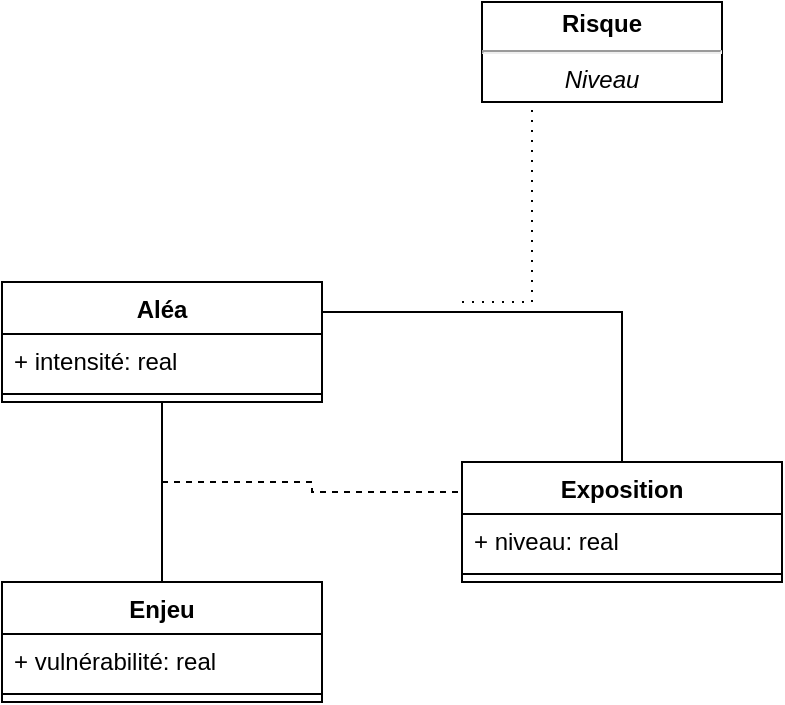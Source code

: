 <mxfile version="17.4.6" type="github">
  <diagram name="Page-1" id="c4acf3e9-155e-7222-9cf6-157b1a14988f">
    <mxGraphModel dx="982" dy="552" grid="1" gridSize="10" guides="1" tooltips="1" connect="1" arrows="1" fold="1" page="1" pageScale="1" pageWidth="850" pageHeight="1100" background="none" math="0" shadow="0">
      <root>
        <mxCell id="0" />
        <mxCell id="1" parent="0" />
        <mxCell id="nl0Q61CbJ2_-cDCeFUhB-5" value="Exposition" style="swimlane;fontStyle=1;align=center;verticalAlign=top;childLayout=stackLayout;horizontal=1;startSize=26;horizontalStack=0;resizeParent=1;resizeParentMax=0;resizeLast=0;collapsible=1;marginBottom=0;" parent="1" vertex="1">
          <mxGeometry x="320" y="370" width="160" height="60" as="geometry">
            <mxRectangle x="600" y="310" width="90" height="26" as="alternateBounds" />
          </mxGeometry>
        </mxCell>
        <mxCell id="nl0Q61CbJ2_-cDCeFUhB-6" value="+ niveau: real" style="text;strokeColor=none;fillColor=none;align=left;verticalAlign=top;spacingLeft=4;spacingRight=4;overflow=hidden;rotatable=0;points=[[0,0.5],[1,0.5]];portConstraint=eastwest;" parent="nl0Q61CbJ2_-cDCeFUhB-5" vertex="1">
          <mxGeometry y="26" width="160" height="26" as="geometry" />
        </mxCell>
        <mxCell id="nl0Q61CbJ2_-cDCeFUhB-7" value="" style="line;strokeWidth=1;fillColor=none;align=left;verticalAlign=middle;spacingTop=-1;spacingLeft=3;spacingRight=3;rotatable=0;labelPosition=right;points=[];portConstraint=eastwest;" parent="nl0Q61CbJ2_-cDCeFUhB-5" vertex="1">
          <mxGeometry y="52" width="160" height="8" as="geometry" />
        </mxCell>
        <mxCell id="nl0Q61CbJ2_-cDCeFUhB-21" value="Enjeu" style="swimlane;fontStyle=1;align=center;verticalAlign=top;childLayout=stackLayout;horizontal=1;startSize=26;horizontalStack=0;resizeParent=1;resizeParentMax=0;resizeLast=0;collapsible=1;marginBottom=0;" parent="1" vertex="1">
          <mxGeometry x="90" y="430" width="160" height="60" as="geometry" />
        </mxCell>
        <mxCell id="nl0Q61CbJ2_-cDCeFUhB-22" value="+ vulnérabilité: real" style="text;strokeColor=none;fillColor=none;align=left;verticalAlign=top;spacingLeft=4;spacingRight=4;overflow=hidden;rotatable=0;points=[[0,0.5],[1,0.5]];portConstraint=eastwest;" parent="nl0Q61CbJ2_-cDCeFUhB-21" vertex="1">
          <mxGeometry y="26" width="160" height="26" as="geometry" />
        </mxCell>
        <mxCell id="nl0Q61CbJ2_-cDCeFUhB-23" value="" style="line;strokeWidth=1;fillColor=none;align=left;verticalAlign=middle;spacingTop=-1;spacingLeft=3;spacingRight=3;rotatable=0;labelPosition=right;points=[];portConstraint=eastwest;" parent="nl0Q61CbJ2_-cDCeFUhB-21" vertex="1">
          <mxGeometry y="52" width="160" height="8" as="geometry" />
        </mxCell>
        <mxCell id="nl0Q61CbJ2_-cDCeFUhB-25" value="" style="edgeStyle=elbowEdgeStyle;html=1;endArrow=none;elbow=vertical;rounded=0;exitX=0.5;exitY=0;exitDx=0;exitDy=0;entryX=0.5;entryY=1;entryDx=0;entryDy=0;" parent="1" source="nl0Q61CbJ2_-cDCeFUhB-21" target="nl0Q61CbJ2_-cDCeFUhB-1" edge="1">
          <mxGeometry width="100" height="75" relative="1" as="geometry">
            <mxPoint x="370" y="395" as="sourcePoint" />
            <mxPoint x="170" y="392" as="targetPoint" />
          </mxGeometry>
        </mxCell>
        <mxCell id="nl0Q61CbJ2_-cDCeFUhB-26" value="" style="edgeStyle=elbowEdgeStyle;fontSize=12;html=1;endFill=0;startFill=0;endSize=6;startSize=6;dashed=1;endArrow=none;startArrow=none;rounded=0;entryX=0;entryY=0.25;entryDx=0;entryDy=0;" parent="1" target="nl0Q61CbJ2_-cDCeFUhB-5" edge="1">
          <mxGeometry width="160" relative="1" as="geometry">
            <mxPoint x="170" y="380" as="sourcePoint" />
            <mxPoint x="500" y="350" as="targetPoint" />
          </mxGeometry>
        </mxCell>
        <mxCell id="nl0Q61CbJ2_-cDCeFUhB-83" style="edgeStyle=elbowEdgeStyle;rounded=0;orthogonalLoop=1;jettySize=auto;html=1;exitX=1;exitY=0.25;exitDx=0;exitDy=0;entryX=0.5;entryY=0;entryDx=0;entryDy=0;endArrow=none;endFill=0;" parent="1" source="nl0Q61CbJ2_-cDCeFUhB-1" target="nl0Q61CbJ2_-cDCeFUhB-5" edge="1">
          <mxGeometry relative="1" as="geometry">
            <Array as="points">
              <mxPoint x="400" y="290" />
              <mxPoint x="400" y="340" />
            </Array>
          </mxGeometry>
        </mxCell>
        <mxCell id="nl0Q61CbJ2_-cDCeFUhB-1" value="Aléa" style="swimlane;fontStyle=1;align=center;verticalAlign=top;childLayout=stackLayout;horizontal=1;startSize=26;horizontalStack=0;resizeParent=1;resizeParentMax=0;resizeLast=0;collapsible=1;marginBottom=0;" parent="1" vertex="1">
          <mxGeometry x="90" y="280" width="160" height="60" as="geometry" />
        </mxCell>
        <mxCell id="nl0Q61CbJ2_-cDCeFUhB-86" value="+ intensité: real" style="text;strokeColor=none;fillColor=none;align=left;verticalAlign=top;spacingLeft=4;spacingRight=4;overflow=hidden;rotatable=0;points=[[0,0.5],[1,0.5]];portConstraint=eastwest;" parent="nl0Q61CbJ2_-cDCeFUhB-1" vertex="1">
          <mxGeometry y="26" width="160" height="26" as="geometry" />
        </mxCell>
        <mxCell id="nl0Q61CbJ2_-cDCeFUhB-3" value="" style="line;strokeWidth=1;fillColor=none;align=left;verticalAlign=middle;spacingTop=-1;spacingLeft=3;spacingRight=3;rotatable=0;labelPosition=right;points=[];portConstraint=eastwest;" parent="nl0Q61CbJ2_-cDCeFUhB-1" vertex="1">
          <mxGeometry y="52" width="160" height="8" as="geometry" />
        </mxCell>
        <mxCell id="nl0Q61CbJ2_-cDCeFUhB-72" value="&lt;p style=&quot;margin: 0px ; margin-top: 4px ; text-align: center&quot;&gt;&lt;b&gt;Risque&lt;/b&gt;&lt;/p&gt;&lt;hr&gt;&lt;p style=&quot;margin: 0px ; text-align: center&quot;&gt;&lt;i&gt;Niveau&lt;/i&gt;&lt;/p&gt;" style="shape=rect;html=1;overflow=fill;whiteSpace=wrap;labelBorderColor=none;" parent="1" vertex="1">
          <mxGeometry x="330" y="140" width="120" height="50" as="geometry" />
        </mxCell>
        <mxCell id="nl0Q61CbJ2_-cDCeFUhB-87" value="" style="edgeStyle=elbowEdgeStyle;fontSize=12;html=1;endFill=0;startFill=0;endSize=6;startSize=6;dashed=1;dashPattern=1 4;endArrow=none;startArrow=none;rounded=0;entryX=0.5;entryY=1;entryDx=0;entryDy=0;" parent="1" target="nl0Q61CbJ2_-cDCeFUhB-72" edge="1">
          <mxGeometry width="160" relative="1" as="geometry">
            <mxPoint x="320" y="290" as="sourcePoint" />
            <mxPoint x="360" y="240" as="targetPoint" />
          </mxGeometry>
        </mxCell>
      </root>
    </mxGraphModel>
  </diagram>
</mxfile>
